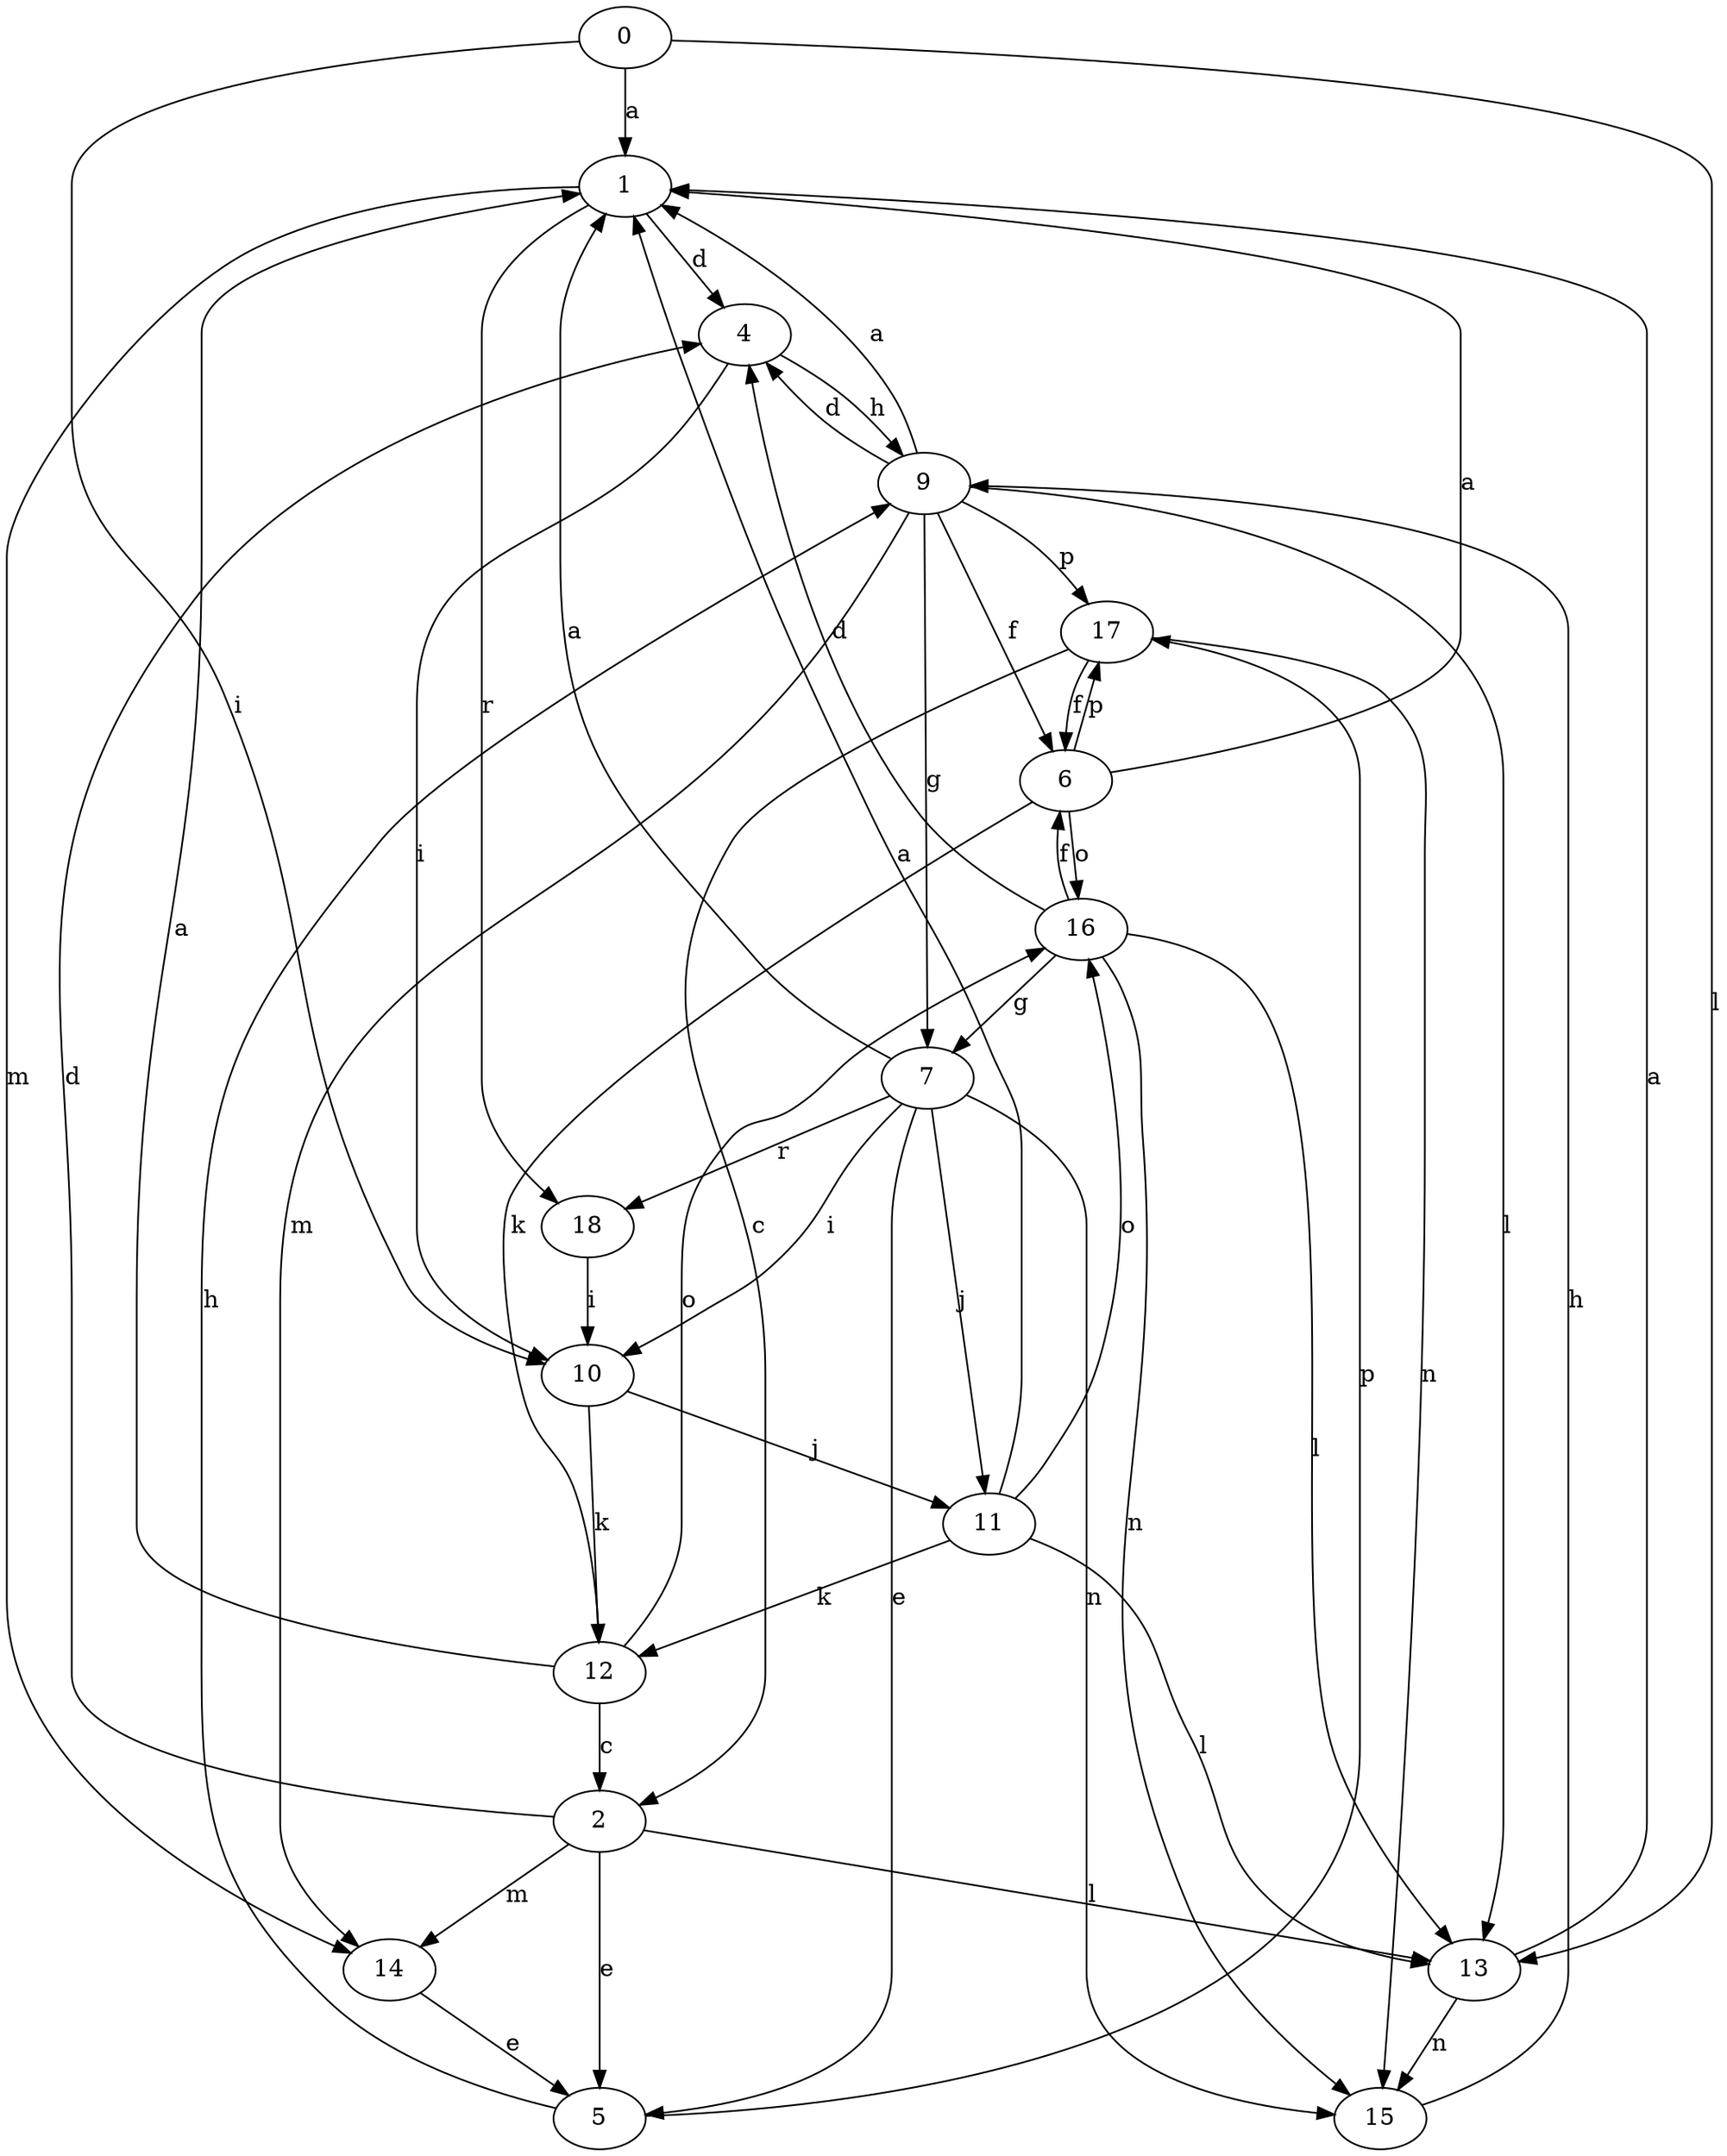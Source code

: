 strict digraph  {
0;
1;
2;
4;
5;
6;
7;
9;
10;
11;
12;
13;
14;
15;
16;
17;
18;
0 -> 1  [label=a];
0 -> 10  [label=i];
0 -> 13  [label=l];
1 -> 4  [label=d];
1 -> 14  [label=m];
1 -> 18  [label=r];
2 -> 4  [label=d];
2 -> 5  [label=e];
2 -> 13  [label=l];
2 -> 14  [label=m];
4 -> 9  [label=h];
4 -> 10  [label=i];
5 -> 9  [label=h];
5 -> 17  [label=p];
6 -> 1  [label=a];
6 -> 12  [label=k];
6 -> 16  [label=o];
6 -> 17  [label=p];
7 -> 1  [label=a];
7 -> 5  [label=e];
7 -> 10  [label=i];
7 -> 11  [label=j];
7 -> 15  [label=n];
7 -> 18  [label=r];
9 -> 1  [label=a];
9 -> 4  [label=d];
9 -> 6  [label=f];
9 -> 7  [label=g];
9 -> 13  [label=l];
9 -> 14  [label=m];
9 -> 17  [label=p];
10 -> 11  [label=j];
10 -> 12  [label=k];
11 -> 1  [label=a];
11 -> 12  [label=k];
11 -> 13  [label=l];
11 -> 16  [label=o];
12 -> 1  [label=a];
12 -> 2  [label=c];
12 -> 16  [label=o];
13 -> 1  [label=a];
13 -> 15  [label=n];
14 -> 5  [label=e];
15 -> 9  [label=h];
16 -> 4  [label=d];
16 -> 6  [label=f];
16 -> 7  [label=g];
16 -> 13  [label=l];
16 -> 15  [label=n];
17 -> 2  [label=c];
17 -> 6  [label=f];
17 -> 15  [label=n];
18 -> 10  [label=i];
}
